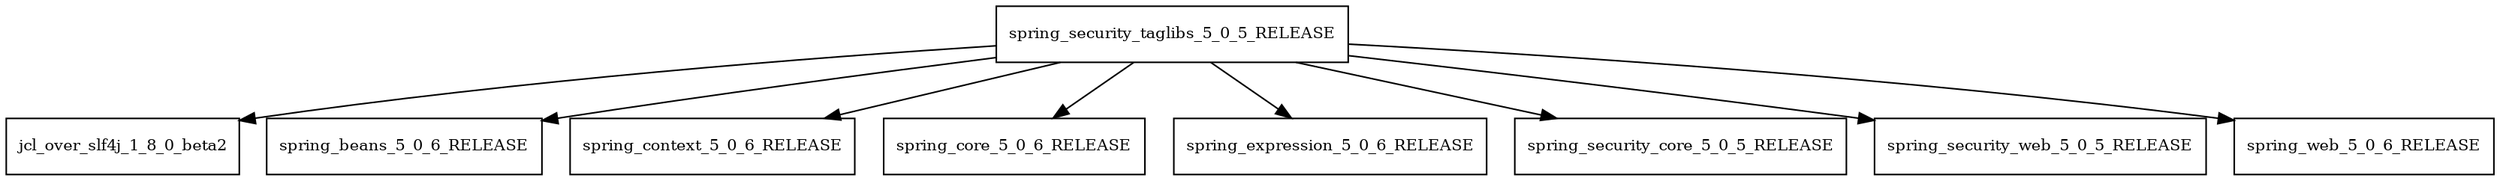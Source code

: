 digraph spring_security_taglibs_5_0_5_RELEASE_dependencies {
  node [shape = box, fontsize=10.0];
  spring_security_taglibs_5_0_5_RELEASE -> jcl_over_slf4j_1_8_0_beta2;
  spring_security_taglibs_5_0_5_RELEASE -> spring_beans_5_0_6_RELEASE;
  spring_security_taglibs_5_0_5_RELEASE -> spring_context_5_0_6_RELEASE;
  spring_security_taglibs_5_0_5_RELEASE -> spring_core_5_0_6_RELEASE;
  spring_security_taglibs_5_0_5_RELEASE -> spring_expression_5_0_6_RELEASE;
  spring_security_taglibs_5_0_5_RELEASE -> spring_security_core_5_0_5_RELEASE;
  spring_security_taglibs_5_0_5_RELEASE -> spring_security_web_5_0_5_RELEASE;
  spring_security_taglibs_5_0_5_RELEASE -> spring_web_5_0_6_RELEASE;
}
